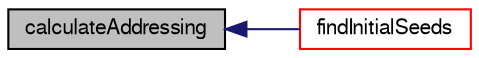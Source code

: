 digraph "calculateAddressing"
{
  bgcolor="transparent";
  edge [fontname="FreeSans",fontsize="10",labelfontname="FreeSans",labelfontsize="10"];
  node [fontname="FreeSans",fontsize="10",shape=record];
  rankdir="LR";
  Node45 [label="calculateAddressing",height=0.2,width=0.4,color="black", fillcolor="grey75", style="filled", fontcolor="black"];
  Node45 -> Node46 [dir="back",color="midnightblue",fontsize="10",style="solid",fontname="FreeSans"];
  Node46 [label="findInitialSeeds",height=0.2,width=0.4,color="red",URL="$a29242.html#a156bc4ebe6579e3910bf6a93565794da",tooltip="Find indices of overlapping cells in src and tgt meshes - returns. "];
}
